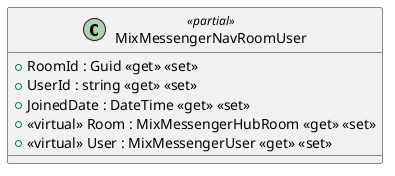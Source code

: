 @startuml
class MixMessengerNavRoomUser <<partial>> {
    + RoomId : Guid <<get>> <<set>>
    + UserId : string <<get>> <<set>>
    + JoinedDate : DateTime <<get>> <<set>>
    + <<virtual>> Room : MixMessengerHubRoom <<get>> <<set>>
    + <<virtual>> User : MixMessengerUser <<get>> <<set>>
}
@enduml
